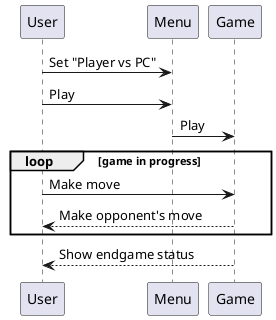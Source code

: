 @startuml
User -> Menu: Set "Player vs PC"
User -> Menu: Play
Menu -> Game: Play
loop game in progress
User -> Game: Make move
Game --> User: Make opponent's move
end
Game --> User: Show endgame status
@enduml